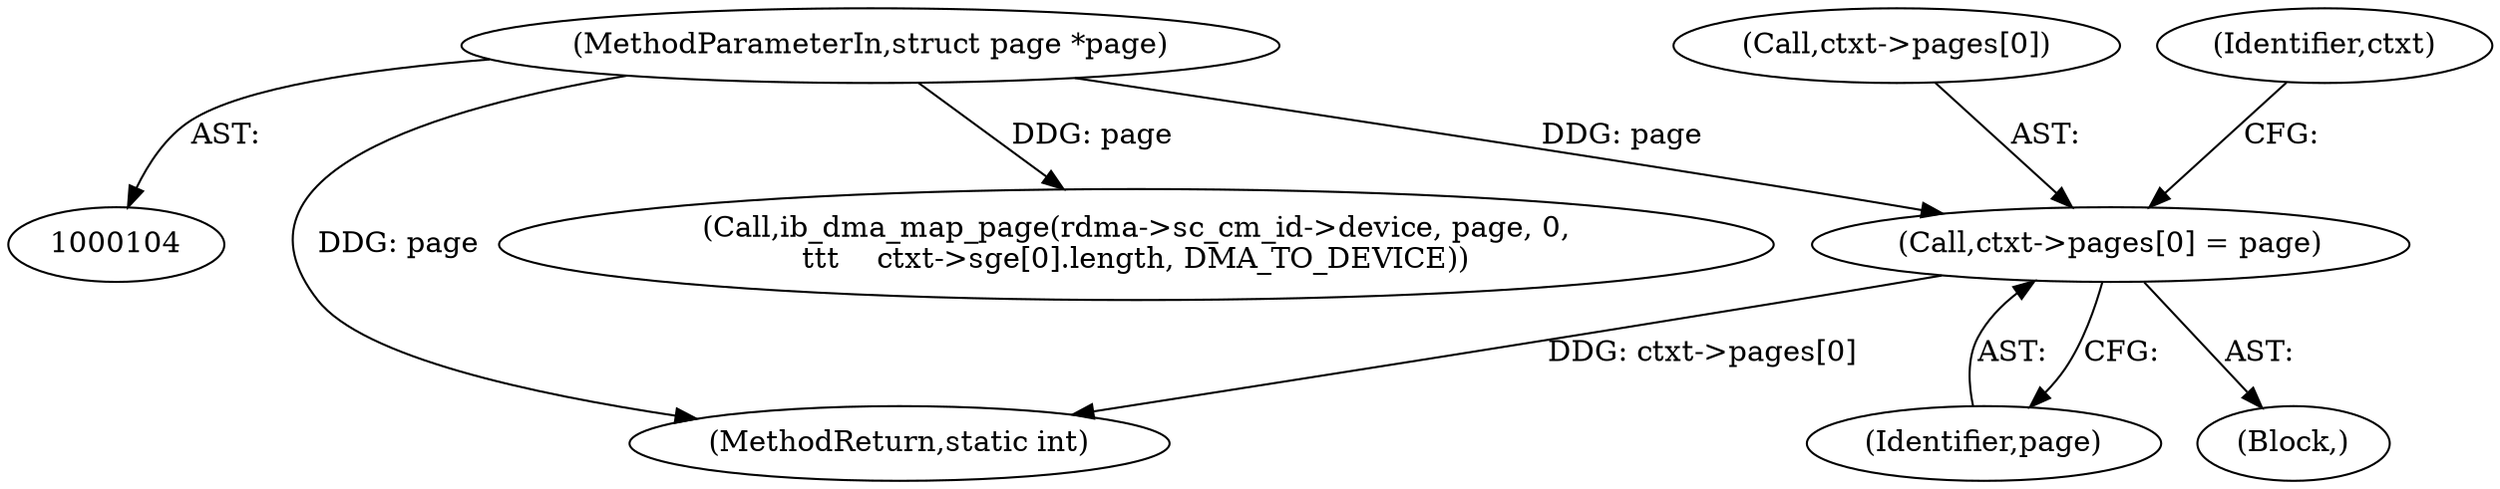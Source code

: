 digraph "1_linux_c70422f760c120480fee4de6c38804c72aa26bc1_32@array" {
"1000134" [label="(Call,ctxt->pages[0] = page)"];
"1000107" [label="(MethodParameterIn,struct page *page)"];
"1000460" [label="(MethodReturn,static int)"];
"1000112" [label="(Block,)"];
"1000135" [label="(Call,ctxt->pages[0])"];
"1000179" [label="(Call,ib_dma_map_page(rdma->sc_cm_id->device, page, 0,\n\t\t\t    ctxt->sge[0].length, DMA_TO_DEVICE))"];
"1000140" [label="(Identifier,page)"];
"1000143" [label="(Identifier,ctxt)"];
"1000134" [label="(Call,ctxt->pages[0] = page)"];
"1000107" [label="(MethodParameterIn,struct page *page)"];
"1000134" -> "1000112"  [label="AST: "];
"1000134" -> "1000140"  [label="CFG: "];
"1000135" -> "1000134"  [label="AST: "];
"1000140" -> "1000134"  [label="AST: "];
"1000143" -> "1000134"  [label="CFG: "];
"1000134" -> "1000460"  [label="DDG: ctxt->pages[0]"];
"1000107" -> "1000134"  [label="DDG: page"];
"1000107" -> "1000104"  [label="AST: "];
"1000107" -> "1000460"  [label="DDG: page"];
"1000107" -> "1000179"  [label="DDG: page"];
}
